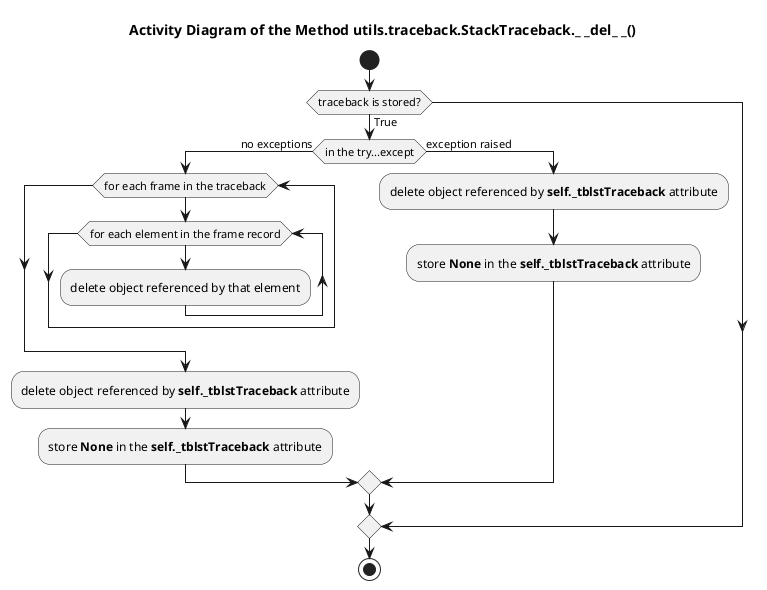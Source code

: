 @startuml

title Activity Diagram of the Method utils.traceback.StackTraceback._ _del_ _()

start

if (traceback is stored?) then (True)
    if (in the try...except) then (no exceptions)
        while (for each frame in the traceback)
            while (for each element in the frame record)
                :delete object referenced by that element;
            end while
        end while
        
        :delete object referenced by <b>self._tblstTraceback</b> attribute;
        
        :store <b>None</b> in the <b>self._tblstTraceback</b> attribute;
    else (exception raised)
        :delete object referenced by <b>self._tblstTraceback</b> attribute;
        
        :store <b>None</b> in the <b>self._tblstTraceback</b> attribute;
    endif
endif

stop

@enduml